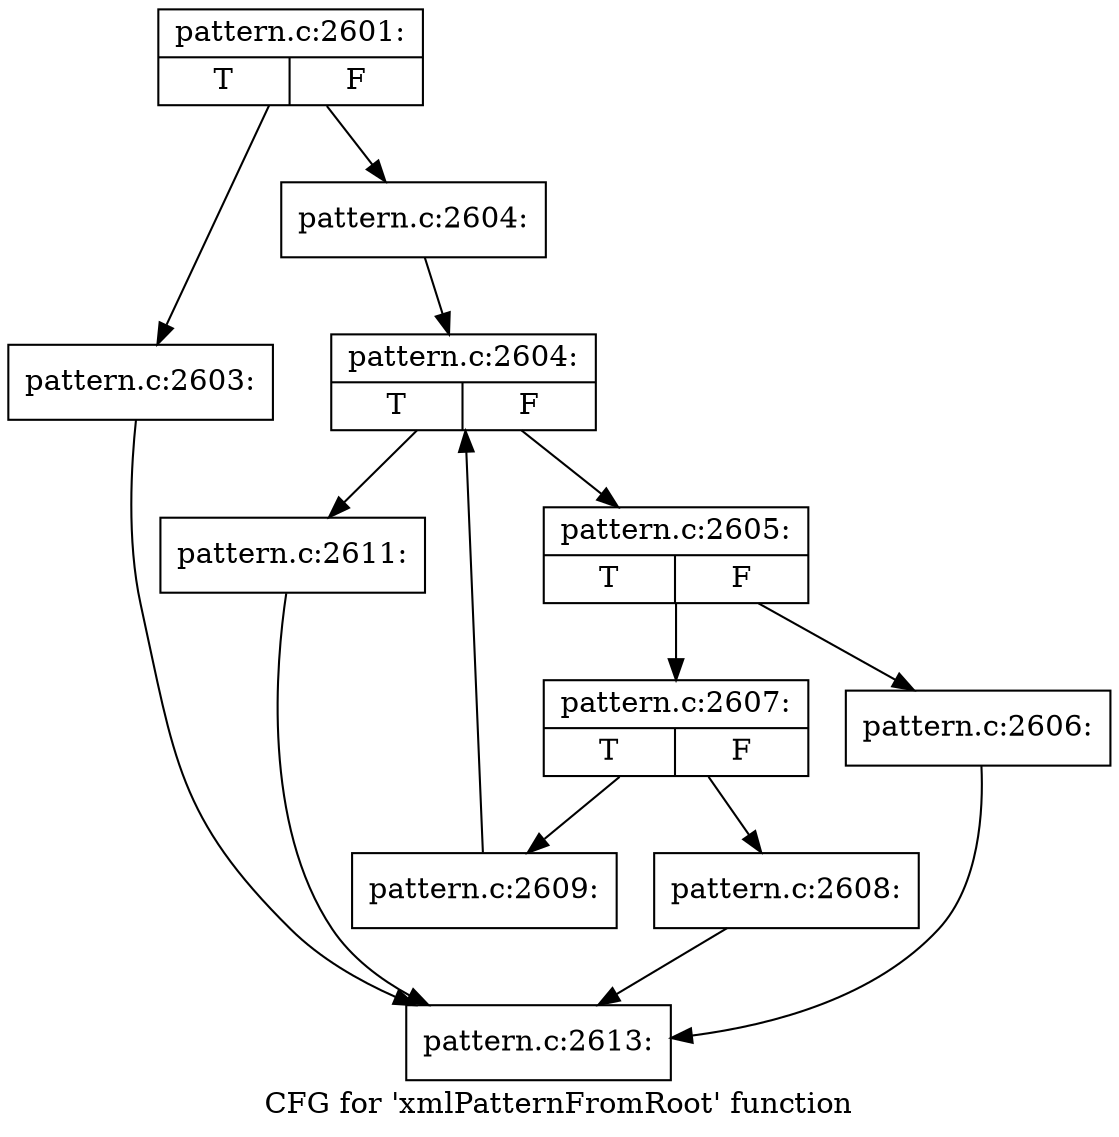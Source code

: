 digraph "CFG for 'xmlPatternFromRoot' function" {
	label="CFG for 'xmlPatternFromRoot' function";

	Node0x4658160 [shape=record,label="{pattern.c:2601:|{<s0>T|<s1>F}}"];
	Node0x4658160 -> Node0x4658230;
	Node0x4658160 -> Node0x4658280;
	Node0x4658230 [shape=record,label="{pattern.c:2603:}"];
	Node0x4658230 -> Node0x4657f40;
	Node0x4658280 [shape=record,label="{pattern.c:2604:}"];
	Node0x4658280 -> Node0x46556d0;
	Node0x46556d0 [shape=record,label="{pattern.c:2604:|{<s0>T|<s1>F}}"];
	Node0x46556d0 -> Node0x4658ec0;
	Node0x46556d0 -> Node0x4658d20;
	Node0x4658ec0 [shape=record,label="{pattern.c:2605:|{<s0>T|<s1>F}}"];
	Node0x4658ec0 -> Node0x4659080;
	Node0x4658ec0 -> Node0x46590d0;
	Node0x4659080 [shape=record,label="{pattern.c:2606:}"];
	Node0x4659080 -> Node0x4657f40;
	Node0x46590d0 [shape=record,label="{pattern.c:2607:|{<s0>T|<s1>F}}"];
	Node0x46590d0 -> Node0x46595e0;
	Node0x46590d0 -> Node0x4659630;
	Node0x46595e0 [shape=record,label="{pattern.c:2608:}"];
	Node0x46595e0 -> Node0x4657f40;
	Node0x4659630 [shape=record,label="{pattern.c:2609:}"];
	Node0x4659630 -> Node0x46556d0;
	Node0x4658d20 [shape=record,label="{pattern.c:2611:}"];
	Node0x4658d20 -> Node0x4657f40;
	Node0x4657f40 [shape=record,label="{pattern.c:2613:}"];
}
